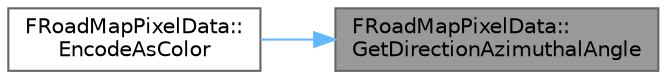 digraph "FRoadMapPixelData::GetDirectionAzimuthalAngle"
{
 // INTERACTIVE_SVG=YES
 // LATEX_PDF_SIZE
  bgcolor="transparent";
  edge [fontname=Helvetica,fontsize=10,labelfontname=Helvetica,labelfontsize=10];
  node [fontname=Helvetica,fontsize=10,shape=box,height=0.2,width=0.4];
  rankdir="RL";
  Node1 [id="Node000001",label="FRoadMapPixelData::\lGetDirectionAzimuthalAngle",height=0.2,width=0.4,color="gray40", fillcolor="grey60", style="filled", fontcolor="black",tooltip="Get the azimuth angle [-PI, PI] of the road direction (in spherical coordinates) at this pixel."];
  Node1 -> Node2 [id="edge1_Node000001_Node000002",dir="back",color="steelblue1",style="solid",tooltip=" "];
  Node2 [id="Node000002",label="FRoadMapPixelData::\lEncodeAsColor",height=0.2,width=0.4,color="grey40", fillcolor="white", style="filled",URL="$d9/d74/structFRoadMapPixelData.html#aebe28ea4770184cb32da9305211ffeee",tooltip=" "];
}
